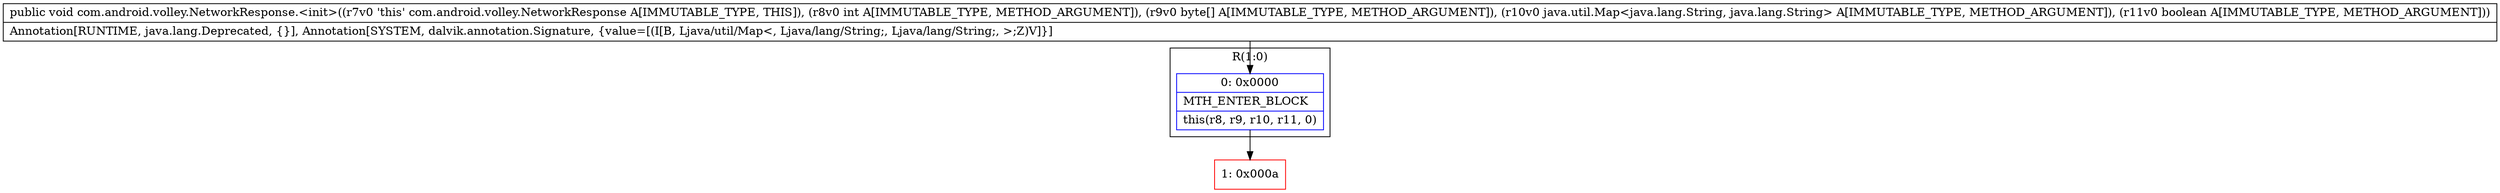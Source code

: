 digraph "CFG forcom.android.volley.NetworkResponse.\<init\>(I[BLjava\/util\/Map;Z)V" {
subgraph cluster_Region_1736231980 {
label = "R(1:0)";
node [shape=record,color=blue];
Node_0 [shape=record,label="{0\:\ 0x0000|MTH_ENTER_BLOCK\l|this(r8, r9, r10, r11, 0)\l}"];
}
Node_1 [shape=record,color=red,label="{1\:\ 0x000a}"];
MethodNode[shape=record,label="{public void com.android.volley.NetworkResponse.\<init\>((r7v0 'this' com.android.volley.NetworkResponse A[IMMUTABLE_TYPE, THIS]), (r8v0 int A[IMMUTABLE_TYPE, METHOD_ARGUMENT]), (r9v0 byte[] A[IMMUTABLE_TYPE, METHOD_ARGUMENT]), (r10v0 java.util.Map\<java.lang.String, java.lang.String\> A[IMMUTABLE_TYPE, METHOD_ARGUMENT]), (r11v0 boolean A[IMMUTABLE_TYPE, METHOD_ARGUMENT]))  | Annotation[RUNTIME, java.lang.Deprecated, \{\}], Annotation[SYSTEM, dalvik.annotation.Signature, \{value=[(I[B, Ljava\/util\/Map\<, Ljava\/lang\/String;, Ljava\/lang\/String;, \>;Z)V]\}]\l}"];
MethodNode -> Node_0;
Node_0 -> Node_1;
}

